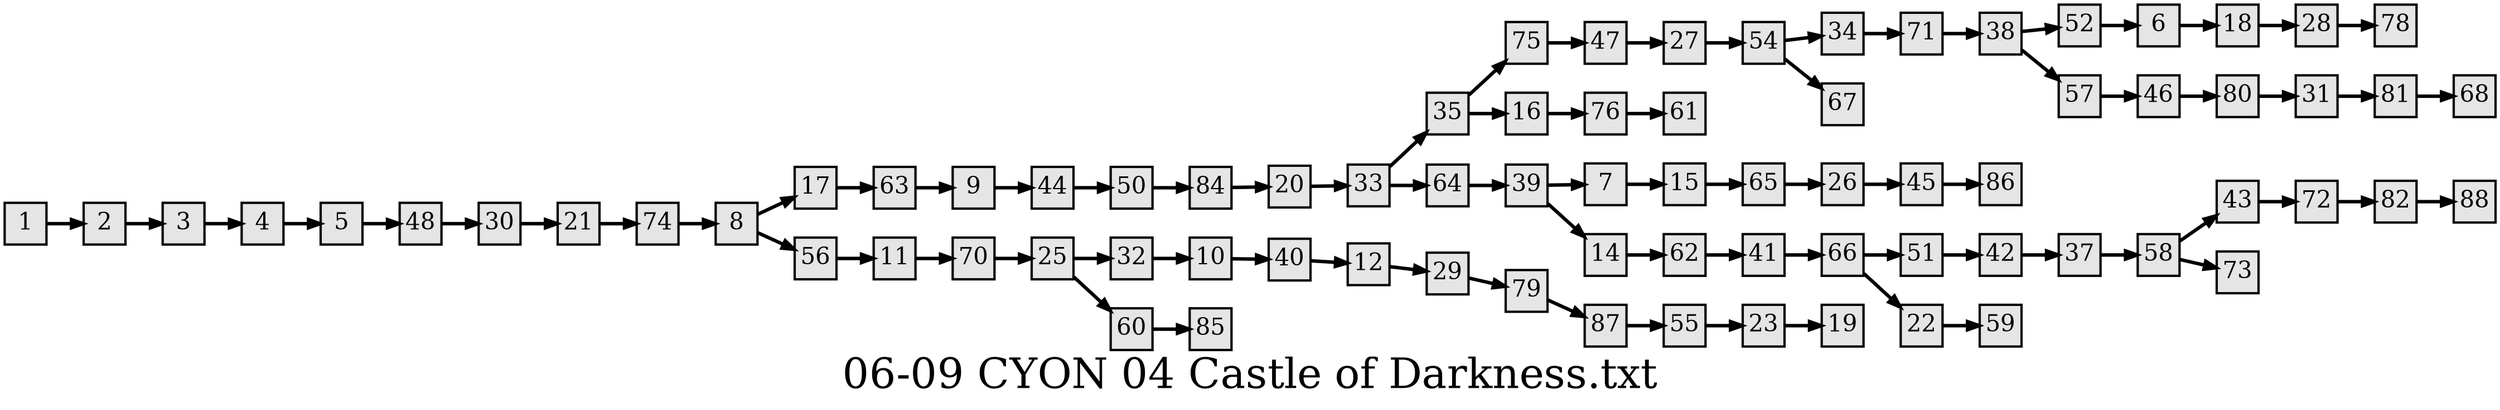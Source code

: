 digraph g{
  graph [ label="06-09 CYON 04 Castle of Darkness.txt" rankdir=LR, ordering=out, fontsize=36, nodesep="0.35", ranksep="0.45"];
  node  [shape=rect, penwidth=2, fontsize=20, style=filled, fillcolor=grey90, margin="0,0", labelfloat=true, regular=true, fixedsize=true];
  edge  [labelfloat=true, penwidth=3, fontsize=12];

  1 -> 2;
  2 -> 3;
  3 -> 4;
  4 -> 5;
  5 -> 48;
  6 -> 18;
  7 -> 15;
  8 -> 17;
  8 -> 56;
  9 -> 44;
  10 -> 40;
  11 -> 70;
  12 -> 29;
  14 -> 62;
  15 -> 65;
  16 -> 76;
  17 -> 63;
  18 -> 28;
  20 -> 33;
  21 -> 74;
  22 -> 59;
  23 -> 19;
  25 -> 32;
  25 -> 60;
  26 -> 45;
  27 -> 54;
  28 -> 78;
  29 -> 79;
  30 -> 21;
  31 -> 81;
  32 -> 10;
  33 -> 35;
  33 -> 64;
  34 -> 71;
  35 -> 75;
  35 -> 16;
  37 -> 58;
  38 -> 52;
  38 -> 57;
  39 -> 7;
  39 -> 14;
  40 -> 12;
  41 -> 66;
  42 -> 37;
  43 -> 72;
  44 -> 50;
  45 -> 86;
  46 -> 80;
  47 -> 27;
  48 -> 30;
  50 -> 84;
  51 -> 42;
  52 -> 6;
  54 -> 34;
  54 -> 67;
  55 -> 23;
  56 -> 11;
  57 -> 46;
  58 -> 43;
  58 -> 73;
  60 -> 85;
  62 -> 41;
  63 -> 9;
  64 -> 39;
  65 -> 26;
  66 -> 51;
  66 -> 22;
  70 -> 25;
  71 -> 38;
  72 -> 82;
  74 -> 8;
  75 -> 47;
  76 -> 61;
  79 -> 87;
  80 -> 31;
  81 -> 68;
  82 -> 88;
  84 -> 20;
  87 -> 55;
}


